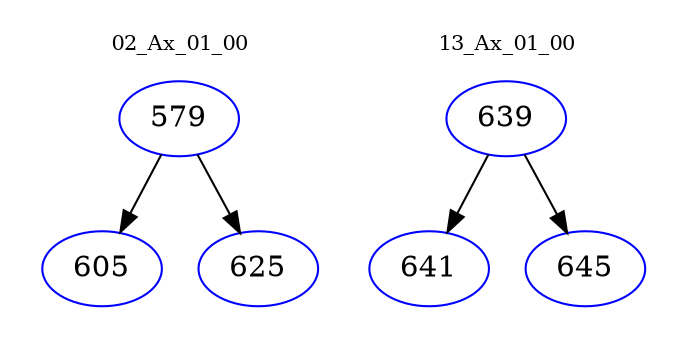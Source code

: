 digraph{
subgraph cluster_0 {
color = white
label = "02_Ax_01_00";
fontsize=10;
T0_579 [label="579", color="blue"]
T0_579 -> T0_605 [color="black"]
T0_605 [label="605", color="blue"]
T0_579 -> T0_625 [color="black"]
T0_625 [label="625", color="blue"]
}
subgraph cluster_1 {
color = white
label = "13_Ax_01_00";
fontsize=10;
T1_639 [label="639", color="blue"]
T1_639 -> T1_641 [color="black"]
T1_641 [label="641", color="blue"]
T1_639 -> T1_645 [color="black"]
T1_645 [label="645", color="blue"]
}
}
